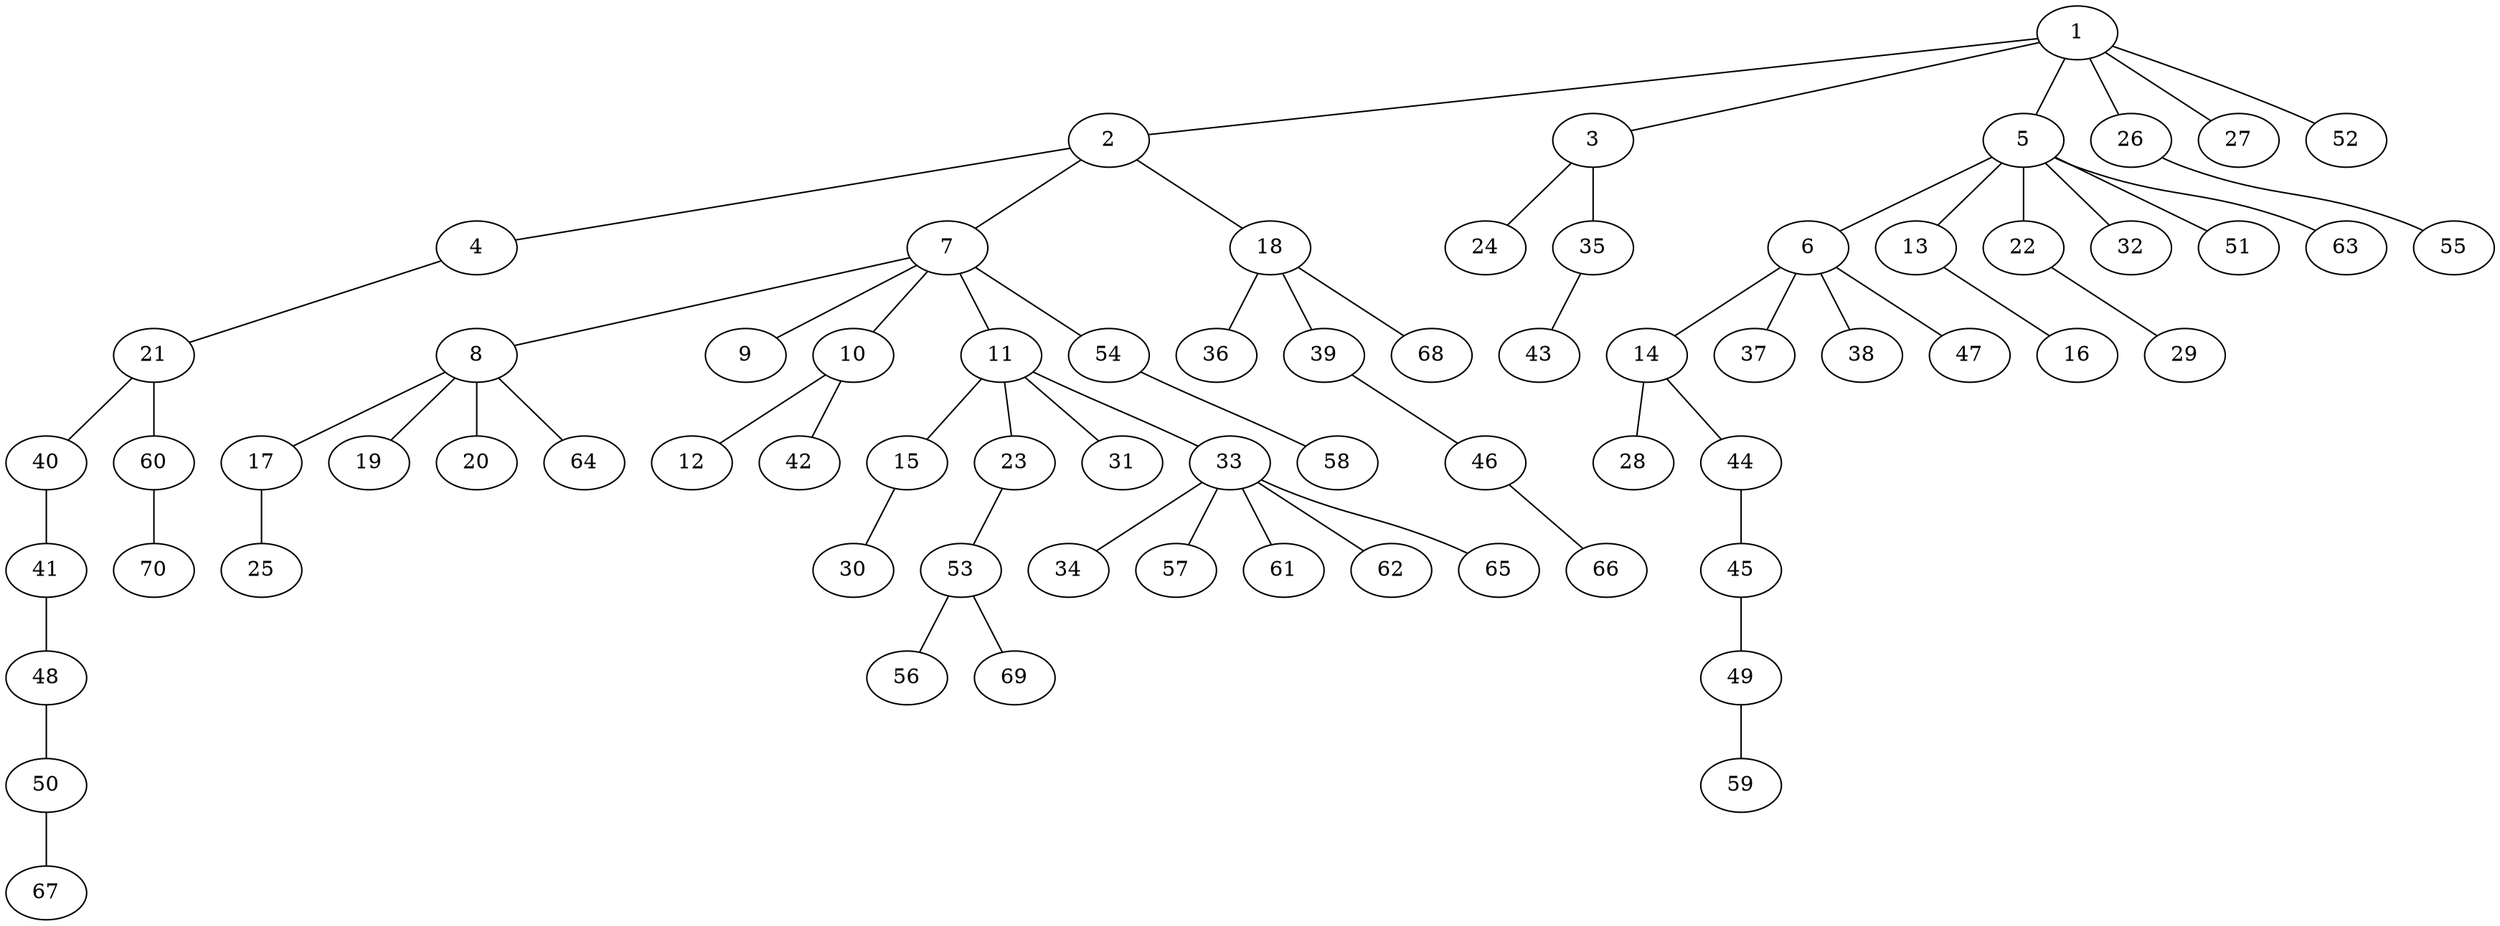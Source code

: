 graph graphname {1--2
1--3
1--5
1--26
1--27
1--52
2--4
2--7
2--18
3--24
3--35
4--21
5--6
5--13
5--22
5--32
5--51
5--63
6--14
6--37
6--38
6--47
7--8
7--9
7--10
7--11
7--54
8--17
8--19
8--20
8--64
10--12
10--42
11--15
11--23
11--31
11--33
13--16
14--28
14--44
15--30
17--25
18--36
18--39
18--68
21--40
21--60
22--29
23--53
26--55
33--34
33--57
33--61
33--62
33--65
35--43
39--46
40--41
41--48
44--45
45--49
46--66
48--50
49--59
50--67
53--56
53--69
54--58
60--70
}